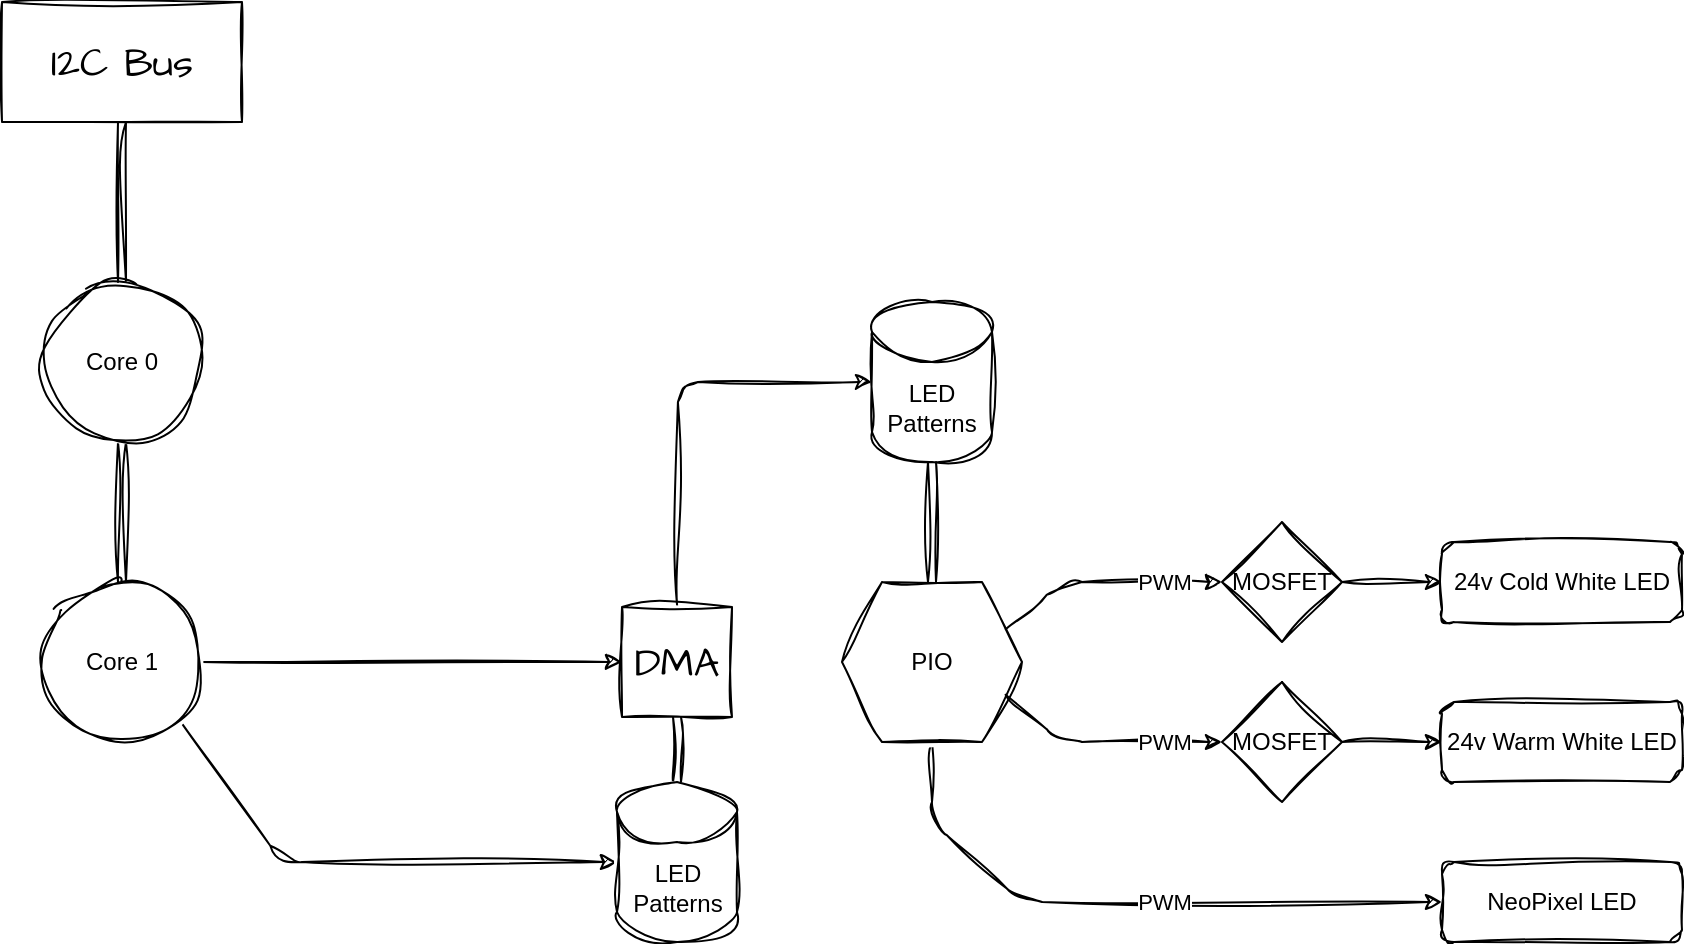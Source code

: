 <mxfile>
    <diagram id="r3XHh7u0vYw139nXltGB" name="Page-1">
        <mxGraphModel dx="1182" dy="800" grid="1" gridSize="10" guides="1" tooltips="1" connect="1" arrows="1" fold="1" page="1" pageScale="1" pageWidth="850" pageHeight="1100" math="0" shadow="0">
            <root>
                <mxCell id="0"/>
                <mxCell id="1" parent="0"/>
                <mxCell id="9" style="edgeStyle=none;html=1;exitX=1;exitY=0.25;exitDx=0;exitDy=0;sketch=1;curveFitting=1;jiggle=2;" edge="1" parent="1" source="21" target="8">
                    <mxGeometry relative="1" as="geometry">
                        <Array as="points">
                            <mxPoint x="570" y="340"/>
                        </Array>
                    </mxGeometry>
                </mxCell>
                <mxCell id="17" value="PWM" style="edgeLabel;html=1;align=center;verticalAlign=middle;resizable=0;points=[];sketch=1;curveFitting=1;jiggle=2;" vertex="1" connectable="0" parent="9">
                    <mxGeometry x="-0.308" y="2" relative="1" as="geometry">
                        <mxPoint x="47" y="2" as="offset"/>
                    </mxGeometry>
                </mxCell>
                <mxCell id="12" style="edgeStyle=none;html=1;exitX=1;exitY=0.75;exitDx=0;exitDy=0;entryX=0;entryY=0.5;entryDx=0;entryDy=0;sketch=1;curveFitting=1;jiggle=2;" edge="1" parent="1" source="21" target="11">
                    <mxGeometry relative="1" as="geometry">
                        <Array as="points">
                            <mxPoint x="570" y="420"/>
                        </Array>
                    </mxGeometry>
                </mxCell>
                <mxCell id="19" value="PWM" style="edgeLabel;html=1;align=center;verticalAlign=middle;resizable=0;points=[];sketch=1;curveFitting=1;jiggle=2;" vertex="1" connectable="0" parent="12">
                    <mxGeometry x="0.633" y="-4" relative="1" as="geometry">
                        <mxPoint x="-8" y="-4" as="offset"/>
                    </mxGeometry>
                </mxCell>
                <mxCell id="16" style="edgeStyle=none;html=1;entryX=0;entryY=0.5;entryDx=0;entryDy=0;exitX=0.5;exitY=1;exitDx=0;exitDy=0;sketch=1;curveFitting=1;jiggle=2;" edge="1" parent="1" source="21" target="15">
                    <mxGeometry relative="1" as="geometry">
                        <Array as="points">
                            <mxPoint x="505" y="460"/>
                            <mxPoint x="550" y="500"/>
                        </Array>
                    </mxGeometry>
                </mxCell>
                <mxCell id="18" value="PWM" style="edgeLabel;html=1;align=center;verticalAlign=middle;resizable=0;points=[];sketch=1;curveFitting=1;jiggle=2;" vertex="1" connectable="0" parent="16">
                    <mxGeometry x="-0.417" y="-2" relative="1" as="geometry">
                        <mxPoint x="79" y="5" as="offset"/>
                    </mxGeometry>
                </mxCell>
                <mxCell id="30" style="edgeStyle=none;html=1;entryX=0;entryY=0.5;entryDx=0;entryDy=0;entryPerimeter=0;sketch=1;curveFitting=1;jiggle=2;" edge="1" parent="1" source="2" target="28">
                    <mxGeometry relative="1" as="geometry">
                        <Array as="points">
                            <mxPoint x="378" y="240"/>
                        </Array>
                    </mxGeometry>
                </mxCell>
                <mxCell id="2" value="DMA" style="whiteSpace=wrap;html=1;aspect=fixed;hachureGap=4;fontFamily=Architects Daughter;fontSource=https%3A%2F%2Ffonts.googleapis.com%2Fcss%3Ffamily%3DArchitects%2BDaughter;fontSize=20;sketch=1;curveFitting=1;jiggle=2;" vertex="1" parent="1">
                    <mxGeometry x="350" y="352.5" width="55" height="55" as="geometry"/>
                </mxCell>
                <mxCell id="4" value="I2C Bus" style="rounded=0;whiteSpace=wrap;html=1;hachureGap=4;fontFamily=Architects Daughter;fontSource=https%3A%2F%2Ffonts.googleapis.com%2Fcss%3Ffamily%3DArchitects%2BDaughter;fontSize=20;sketch=1;curveFitting=1;jiggle=2;" vertex="1" parent="1">
                    <mxGeometry x="40" y="50" width="120" height="60" as="geometry"/>
                </mxCell>
                <mxCell id="5" value="" style="shape=link;html=1;hachureGap=4;fontFamily=Architects Daughter;fontSource=https%3A%2F%2Ffonts.googleapis.com%2Fcss%3Ffamily%3DArchitects%2BDaughter;fontSize=16;entryX=0.5;entryY=0;entryDx=0;entryDy=0;exitX=0.5;exitY=1;exitDx=0;exitDy=0;sketch=1;curveFitting=1;jiggle=2;" edge="1" parent="1" source="4" target="24">
                    <mxGeometry width="100" relative="1" as="geometry">
                        <mxPoint x="370" y="410" as="sourcePoint"/>
                        <mxPoint x="470" y="410" as="targetPoint"/>
                    </mxGeometry>
                </mxCell>
                <mxCell id="7" value="24v Cold White LED" style="rounded=1;whiteSpace=wrap;html=1;sketch=1;curveFitting=1;jiggle=2;" vertex="1" parent="1">
                    <mxGeometry x="760" y="320" width="120" height="40" as="geometry"/>
                </mxCell>
                <mxCell id="10" style="edgeStyle=none;html=1;exitX=1;exitY=0.5;exitDx=0;exitDy=0;entryX=0;entryY=0.5;entryDx=0;entryDy=0;sketch=1;curveFitting=1;jiggle=2;" edge="1" parent="1" source="8" target="7">
                    <mxGeometry relative="1" as="geometry"/>
                </mxCell>
                <mxCell id="8" value="MOSFET" style="rhombus;whiteSpace=wrap;html=1;sketch=1;curveFitting=1;jiggle=2;" vertex="1" parent="1">
                    <mxGeometry x="650" y="310" width="60" height="60" as="geometry"/>
                </mxCell>
                <mxCell id="14" style="edgeStyle=none;html=1;exitX=1;exitY=0.5;exitDx=0;exitDy=0;entryX=0;entryY=0.5;entryDx=0;entryDy=0;sketch=1;curveFitting=1;jiggle=2;" edge="1" parent="1" source="11" target="13">
                    <mxGeometry relative="1" as="geometry"/>
                </mxCell>
                <mxCell id="11" value="MOSFET" style="rhombus;whiteSpace=wrap;html=1;sketch=1;curveFitting=1;jiggle=2;" vertex="1" parent="1">
                    <mxGeometry x="650" y="390" width="60" height="60" as="geometry"/>
                </mxCell>
                <mxCell id="13" value="24v Warm White LED" style="rounded=1;whiteSpace=wrap;html=1;sketch=1;curveFitting=1;jiggle=2;" vertex="1" parent="1">
                    <mxGeometry x="760" y="400" width="120" height="40" as="geometry"/>
                </mxCell>
                <mxCell id="15" value="NeoPixel LED" style="rounded=1;whiteSpace=wrap;html=1;sketch=1;curveFitting=1;jiggle=2;" vertex="1" parent="1">
                    <mxGeometry x="760" y="480" width="120" height="40" as="geometry"/>
                </mxCell>
                <mxCell id="21" value="PIO" style="shape=hexagon;perimeter=hexagonPerimeter2;whiteSpace=wrap;html=1;fixedSize=1;sketch=1;curveFitting=1;jiggle=2;" vertex="1" parent="1">
                    <mxGeometry x="460" y="340" width="90" height="80" as="geometry"/>
                </mxCell>
                <mxCell id="26" style="edgeStyle=none;html=1;entryX=0;entryY=0.5;entryDx=0;entryDy=0;sketch=1;curveFitting=1;jiggle=2;" edge="1" parent="1" source="23" target="2">
                    <mxGeometry relative="1" as="geometry"/>
                </mxCell>
                <mxCell id="32" style="edgeStyle=none;html=1;exitX=1;exitY=1;exitDx=0;exitDy=0;entryX=0;entryY=0.5;entryDx=0;entryDy=0;entryPerimeter=0;sketch=1;curveFitting=1;jiggle=2;" edge="1" parent="1" source="23" target="27">
                    <mxGeometry relative="1" as="geometry">
                        <Array as="points">
                            <mxPoint x="180" y="480"/>
                        </Array>
                    </mxGeometry>
                </mxCell>
                <mxCell id="23" value="Core 1" style="ellipse;whiteSpace=wrap;html=1;aspect=fixed;sketch=1;curveFitting=1;jiggle=2;" vertex="1" parent="1">
                    <mxGeometry x="60" y="340" width="80" height="80" as="geometry"/>
                </mxCell>
                <mxCell id="33" style="edgeStyle=none;html=1;entryX=0.5;entryY=0;entryDx=0;entryDy=0;shape=link;sketch=1;curveFitting=1;jiggle=2;" edge="1" parent="1" source="24" target="23">
                    <mxGeometry relative="1" as="geometry"/>
                </mxCell>
                <mxCell id="24" value="Core 0" style="ellipse;whiteSpace=wrap;html=1;aspect=fixed;sketch=1;curveFitting=1;jiggle=2;" vertex="1" parent="1">
                    <mxGeometry x="60" y="190" width="80" height="80" as="geometry"/>
                </mxCell>
                <mxCell id="29" style="edgeStyle=none;html=1;exitX=0.5;exitY=0;exitDx=0;exitDy=0;exitPerimeter=0;entryX=0.5;entryY=1;entryDx=0;entryDy=0;shape=link;sketch=1;curveFitting=1;jiggle=2;" edge="1" parent="1" source="27" target="2">
                    <mxGeometry relative="1" as="geometry"/>
                </mxCell>
                <mxCell id="27" value="LED Patterns" style="shape=cylinder3;whiteSpace=wrap;html=1;boundedLbl=1;backgroundOutline=1;size=15;sketch=1;curveFitting=1;jiggle=2;" vertex="1" parent="1">
                    <mxGeometry x="347.5" y="440" width="60" height="80" as="geometry"/>
                </mxCell>
                <mxCell id="31" style="edgeStyle=none;html=1;entryX=0.5;entryY=0;entryDx=0;entryDy=0;shape=link;sketch=1;curveFitting=1;jiggle=2;" edge="1" parent="1" source="28" target="21">
                    <mxGeometry relative="1" as="geometry"/>
                </mxCell>
                <mxCell id="28" value="LED&lt;br&gt;Patterns" style="shape=cylinder3;whiteSpace=wrap;html=1;boundedLbl=1;backgroundOutline=1;size=15;sketch=1;curveFitting=1;jiggle=2;" vertex="1" parent="1">
                    <mxGeometry x="475" y="200" width="60" height="80" as="geometry"/>
                </mxCell>
            </root>
        </mxGraphModel>
    </diagram>
</mxfile>